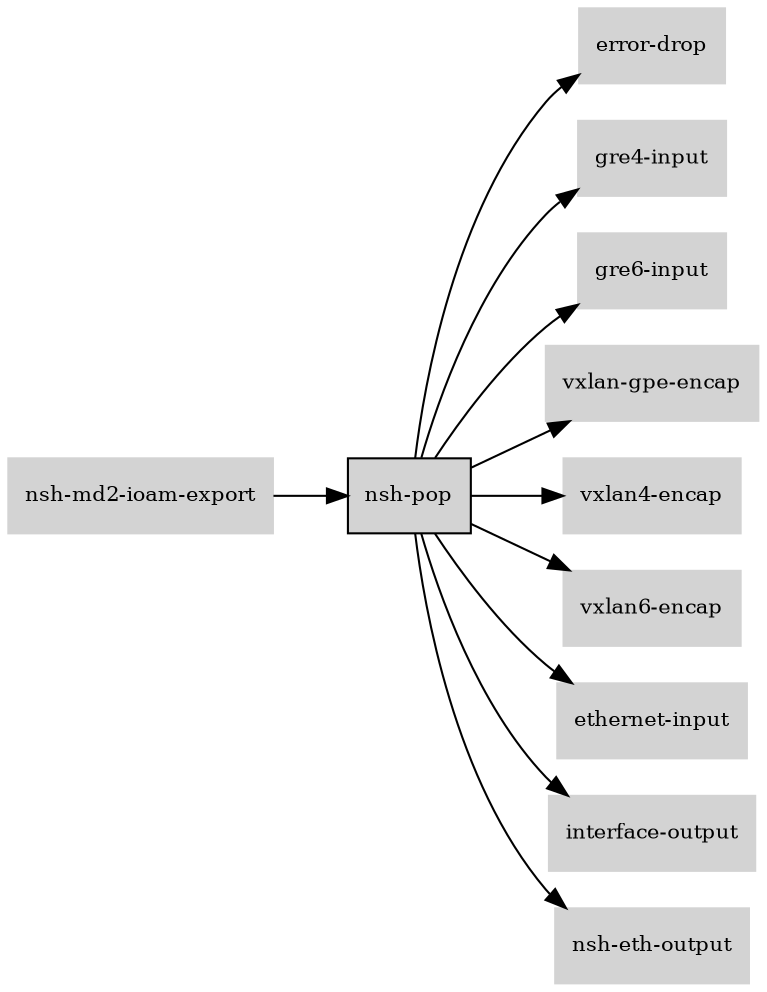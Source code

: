digraph "nsh_pop_subgraph" {
  rankdir=LR;
  node [shape=box, style=filled, fontsize=10, color=lightgray, fontcolor=black, fillcolor=lightgray];
  "nsh-pop" [color=black, fontcolor=black, fillcolor=lightgray];
  edge [fontsize=8];
  "nsh-md2-ioam-export" -> "nsh-pop";
  "nsh-pop" -> "error-drop";
  "nsh-pop" -> "gre4-input";
  "nsh-pop" -> "gre6-input";
  "nsh-pop" -> "vxlan-gpe-encap";
  "nsh-pop" -> "vxlan4-encap";
  "nsh-pop" -> "vxlan6-encap";
  "nsh-pop" -> "ethernet-input";
  "nsh-pop" -> "interface-output";
  "nsh-pop" -> "nsh-eth-output";
}
